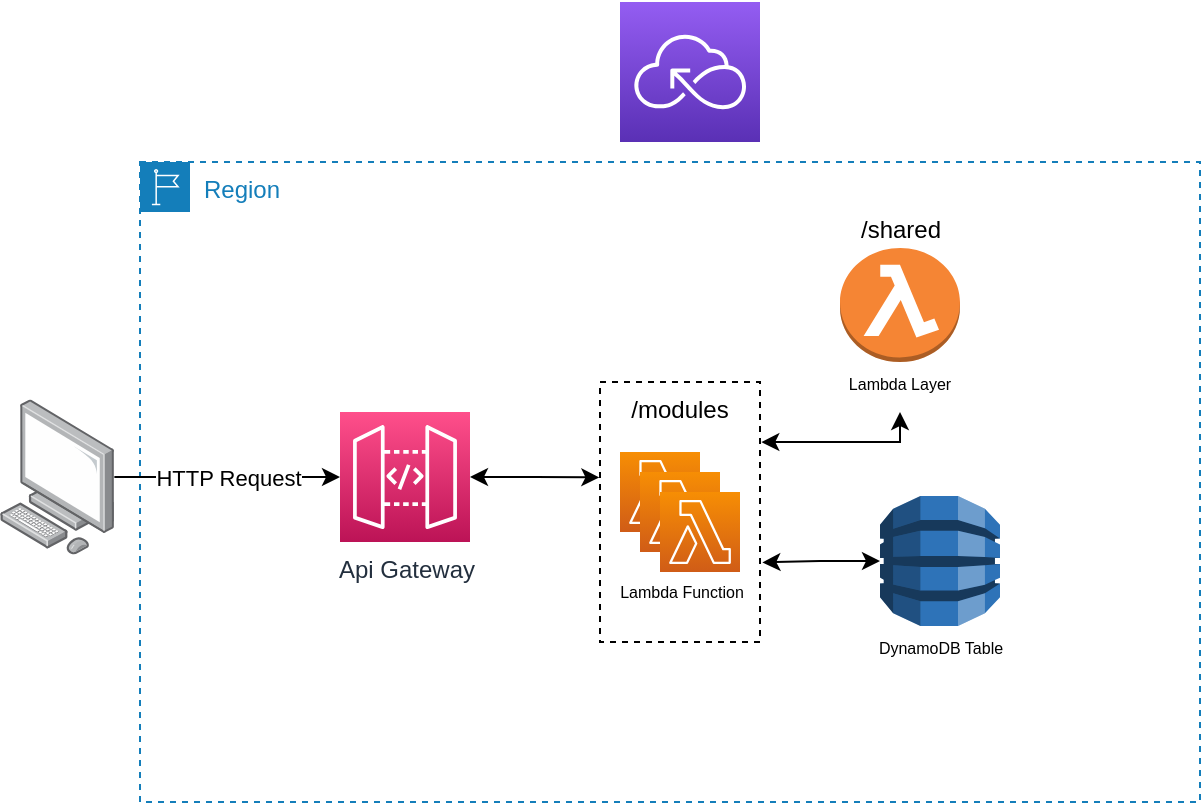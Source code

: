<mxfile version="20.7.4" type="device"><diagram id="eBJmNtJBMSUI8nN_yHKL" name="Página-1"><mxGraphModel dx="913" dy="518" grid="1" gridSize="10" guides="1" tooltips="1" connect="1" arrows="1" fold="1" page="1" pageScale="1" pageWidth="827" pageHeight="1169" math="0" shadow="0"><root><mxCell id="0"/><mxCell id="1" parent="0"/><mxCell id="L0Q0L4JSwZwSY4LI4hO8-2" value="Region" style="points=[[0,0],[0.25,0],[0.5,0],[0.75,0],[1,0],[1,0.25],[1,0.5],[1,0.75],[1,1],[0.75,1],[0.5,1],[0.25,1],[0,1],[0,0.75],[0,0.5],[0,0.25]];outlineConnect=0;gradientColor=none;html=1;whiteSpace=wrap;fontSize=12;fontStyle=0;container=1;pointerEvents=0;collapsible=0;recursiveResize=0;shape=mxgraph.aws4.group;grIcon=mxgraph.aws4.group_region;strokeColor=#147EBA;fillColor=none;verticalAlign=top;align=left;spacingLeft=30;fontColor=#147EBA;dashed=1;" vertex="1" parent="1"><mxGeometry x="230" y="180" width="530" height="320" as="geometry"/></mxCell><mxCell id="L0Q0L4JSwZwSY4LI4hO8-11" style="edgeStyle=orthogonalEdgeStyle;rounded=0;orthogonalLoop=1;jettySize=auto;html=1;entryX=-0.004;entryY=0.367;entryDx=0;entryDy=0;entryPerimeter=0;startArrow=classic;startFill=1;" edge="1" parent="L0Q0L4JSwZwSY4LI4hO8-2" source="L0Q0L4JSwZwSY4LI4hO8-5" target="L0Q0L4JSwZwSY4LI4hO8-10"><mxGeometry relative="1" as="geometry"/></mxCell><mxCell id="L0Q0L4JSwZwSY4LI4hO8-5" value="Api Gateway" style="sketch=0;points=[[0,0,0],[0.25,0,0],[0.5,0,0],[0.75,0,0],[1,0,0],[0,1,0],[0.25,1,0],[0.5,1,0],[0.75,1,0],[1,1,0],[0,0.25,0],[0,0.5,0],[0,0.75,0],[1,0.25,0],[1,0.5,0],[1,0.75,0]];outlineConnect=0;fontColor=#232F3E;gradientColor=#FF4F8B;gradientDirection=north;fillColor=#BC1356;strokeColor=#ffffff;dashed=0;verticalLabelPosition=bottom;verticalAlign=top;align=center;html=1;fontSize=12;fontStyle=0;aspect=fixed;shape=mxgraph.aws4.resourceIcon;resIcon=mxgraph.aws4.api_gateway;" vertex="1" parent="L0Q0L4JSwZwSY4LI4hO8-2"><mxGeometry x="100" y="125" width="65" height="65" as="geometry"/></mxCell><mxCell id="L0Q0L4JSwZwSY4LI4hO8-7" value="" style="sketch=0;points=[[0,0,0],[0.25,0,0],[0.5,0,0],[0.75,0,0],[1,0,0],[0,1,0],[0.25,1,0],[0.5,1,0],[0.75,1,0],[1,1,0],[0,0.25,0],[0,0.5,0],[0,0.75,0],[1,0.25,0],[1,0.5,0],[1,0.75,0]];outlineConnect=0;fontColor=#232F3E;gradientColor=#F78E04;gradientDirection=north;fillColor=#D05C17;strokeColor=#ffffff;dashed=0;verticalLabelPosition=bottom;verticalAlign=top;align=center;html=1;fontSize=12;fontStyle=0;aspect=fixed;shape=mxgraph.aws4.resourceIcon;resIcon=mxgraph.aws4.lambda;" vertex="1" parent="L0Q0L4JSwZwSY4LI4hO8-2"><mxGeometry x="240" y="145" width="40" height="40" as="geometry"/></mxCell><mxCell id="L0Q0L4JSwZwSY4LI4hO8-8" value="" style="sketch=0;points=[[0,0,0],[0.25,0,0],[0.5,0,0],[0.75,0,0],[1,0,0],[0,1,0],[0.25,1,0],[0.5,1,0],[0.75,1,0],[1,1,0],[0,0.25,0],[0,0.5,0],[0,0.75,0],[1,0.25,0],[1,0.5,0],[1,0.75,0]];outlineConnect=0;fontColor=#232F3E;gradientColor=#F78E04;gradientDirection=north;fillColor=#D05C17;strokeColor=#ffffff;dashed=0;verticalLabelPosition=bottom;verticalAlign=top;align=center;html=1;fontSize=12;fontStyle=0;aspect=fixed;shape=mxgraph.aws4.resourceIcon;resIcon=mxgraph.aws4.lambda;" vertex="1" parent="L0Q0L4JSwZwSY4LI4hO8-2"><mxGeometry x="250" y="155" width="40" height="40" as="geometry"/></mxCell><mxCell id="L0Q0L4JSwZwSY4LI4hO8-10" value="/modules" style="rounded=0;whiteSpace=wrap;html=1;fillColor=none;dashed=1;horizontal=1;verticalAlign=top;fontSize=12;" vertex="1" parent="L0Q0L4JSwZwSY4LI4hO8-2"><mxGeometry x="230" y="110" width="80" height="130" as="geometry"/></mxCell><mxCell id="L0Q0L4JSwZwSY4LI4hO8-17" value="" style="group" vertex="1" connectable="0" parent="L0Q0L4JSwZwSY4LI4hO8-2"><mxGeometry x="350" y="43" width="60" height="82" as="geometry"/></mxCell><mxCell id="L0Q0L4JSwZwSY4LI4hO8-12" value="/shared" style="outlineConnect=0;dashed=0;verticalLabelPosition=top;verticalAlign=bottom;align=center;html=1;shape=mxgraph.aws3.lambda_function;fillColor=#F58534;gradientColor=none;labelPosition=center;" vertex="1" parent="L0Q0L4JSwZwSY4LI4hO8-17"><mxGeometry width="60" height="57" as="geometry"/></mxCell><mxCell id="L0Q0L4JSwZwSY4LI4hO8-15" value="&lt;font style=&quot;font-size: 8px;&quot;&gt;Lambda Layer&lt;/font&gt;" style="text;html=1;strokeColor=none;fillColor=none;align=center;verticalAlign=middle;whiteSpace=wrap;rounded=0;dashed=1;fontSize=12;" vertex="1" parent="L0Q0L4JSwZwSY4LI4hO8-17"><mxGeometry y="52" width="60" height="30" as="geometry"/></mxCell><mxCell id="L0Q0L4JSwZwSY4LI4hO8-20" style="edgeStyle=orthogonalEdgeStyle;rounded=0;orthogonalLoop=1;jettySize=auto;html=1;exitX=0.5;exitY=1;exitDx=0;exitDy=0;entryX=1.008;entryY=0.231;entryDx=0;entryDy=0;fontSize=8;entryPerimeter=0;startArrow=classic;startFill=1;" edge="1" parent="L0Q0L4JSwZwSY4LI4hO8-2" source="L0Q0L4JSwZwSY4LI4hO8-15" target="L0Q0L4JSwZwSY4LI4hO8-10"><mxGeometry relative="1" as="geometry"><Array as="points"><mxPoint x="380" y="140"/></Array></mxGeometry></mxCell><mxCell id="L0Q0L4JSwZwSY4LI4hO8-21" value="Lambda Function" style="text;html=1;strokeColor=none;fillColor=none;align=center;verticalAlign=middle;whiteSpace=wrap;rounded=0;dashed=1;fontSize=8;" vertex="1" parent="L0Q0L4JSwZwSY4LI4hO8-2"><mxGeometry x="236" y="200" width="70" height="30" as="geometry"/></mxCell><mxCell id="L0Q0L4JSwZwSY4LI4hO8-23" style="edgeStyle=orthogonalEdgeStyle;rounded=0;orthogonalLoop=1;jettySize=auto;html=1;entryX=1.015;entryY=0.694;entryDx=0;entryDy=0;entryPerimeter=0;fontSize=8;startArrow=classic;startFill=1;" edge="1" parent="L0Q0L4JSwZwSY4LI4hO8-2" source="L0Q0L4JSwZwSY4LI4hO8-22" target="L0Q0L4JSwZwSY4LI4hO8-10"><mxGeometry relative="1" as="geometry"/></mxCell><mxCell id="L0Q0L4JSwZwSY4LI4hO8-22" value="DynamoDB Table" style="outlineConnect=0;dashed=0;verticalLabelPosition=bottom;verticalAlign=top;align=center;html=1;shape=mxgraph.aws3.dynamo_db;fillColor=#2E73B8;gradientColor=none;fontSize=8;" vertex="1" parent="L0Q0L4JSwZwSY4LI4hO8-2"><mxGeometry x="370" y="167" width="60" height="65" as="geometry"/></mxCell><mxCell id="L0Q0L4JSwZwSY4LI4hO8-6" value="HTTP Request" style="edgeStyle=orthogonalEdgeStyle;rounded=0;orthogonalLoop=1;jettySize=auto;html=1;" edge="1" parent="1" source="L0Q0L4JSwZwSY4LI4hO8-4" target="L0Q0L4JSwZwSY4LI4hO8-5"><mxGeometry relative="1" as="geometry"/></mxCell><mxCell id="L0Q0L4JSwZwSY4LI4hO8-4" value="" style="points=[];aspect=fixed;html=1;align=center;shadow=0;dashed=0;image;image=img/lib/allied_telesis/computer_and_terminals/Personal_Computer.svg;" vertex="1" parent="1"><mxGeometry x="160" y="298.75" width="57.19" height="77.5" as="geometry"/></mxCell><mxCell id="L0Q0L4JSwZwSY4LI4hO8-9" value="" style="sketch=0;points=[[0,0,0],[0.25,0,0],[0.5,0,0],[0.75,0,0],[1,0,0],[0,1,0],[0.25,1,0],[0.5,1,0],[0.75,1,0],[1,1,0],[0,0.25,0],[0,0.5,0],[0,0.75,0],[1,0.25,0],[1,0.5,0],[1,0.75,0]];outlineConnect=0;fontColor=#232F3E;gradientColor=#F78E04;gradientDirection=north;fillColor=#D05C17;strokeColor=#ffffff;dashed=0;verticalLabelPosition=bottom;verticalAlign=top;align=center;html=1;fontSize=12;fontStyle=0;aspect=fixed;shape=mxgraph.aws4.resourceIcon;resIcon=mxgraph.aws4.lambda;" vertex="1" parent="1"><mxGeometry x="490" y="345" width="40" height="40" as="geometry"/></mxCell><mxCell id="L0Q0L4JSwZwSY4LI4hO8-1" value="" style="sketch=0;points=[[0,0,0],[0.25,0,0],[0.5,0,0],[0.75,0,0],[1,0,0],[0,1,0],[0.25,1,0],[0.5,1,0],[0.75,1,0],[1,1,0],[0,0.25,0],[0,0.5,0],[0,0.75,0],[1,0.25,0],[1,0.5,0],[1,0.75,0]];outlineConnect=0;fontColor=#232F3E;gradientColor=#945DF2;gradientDirection=north;fillColor=#5A30B5;strokeColor=#ffffff;dashed=0;verticalLabelPosition=bottom;verticalAlign=top;align=center;html=1;fontSize=12;fontStyle=0;aspect=fixed;shape=mxgraph.aws4.resourceIcon;resIcon=mxgraph.aws4.serverless;" vertex="1" parent="1"><mxGeometry x="470" y="100" width="70" height="70" as="geometry"/></mxCell></root></mxGraphModel></diagram></mxfile>